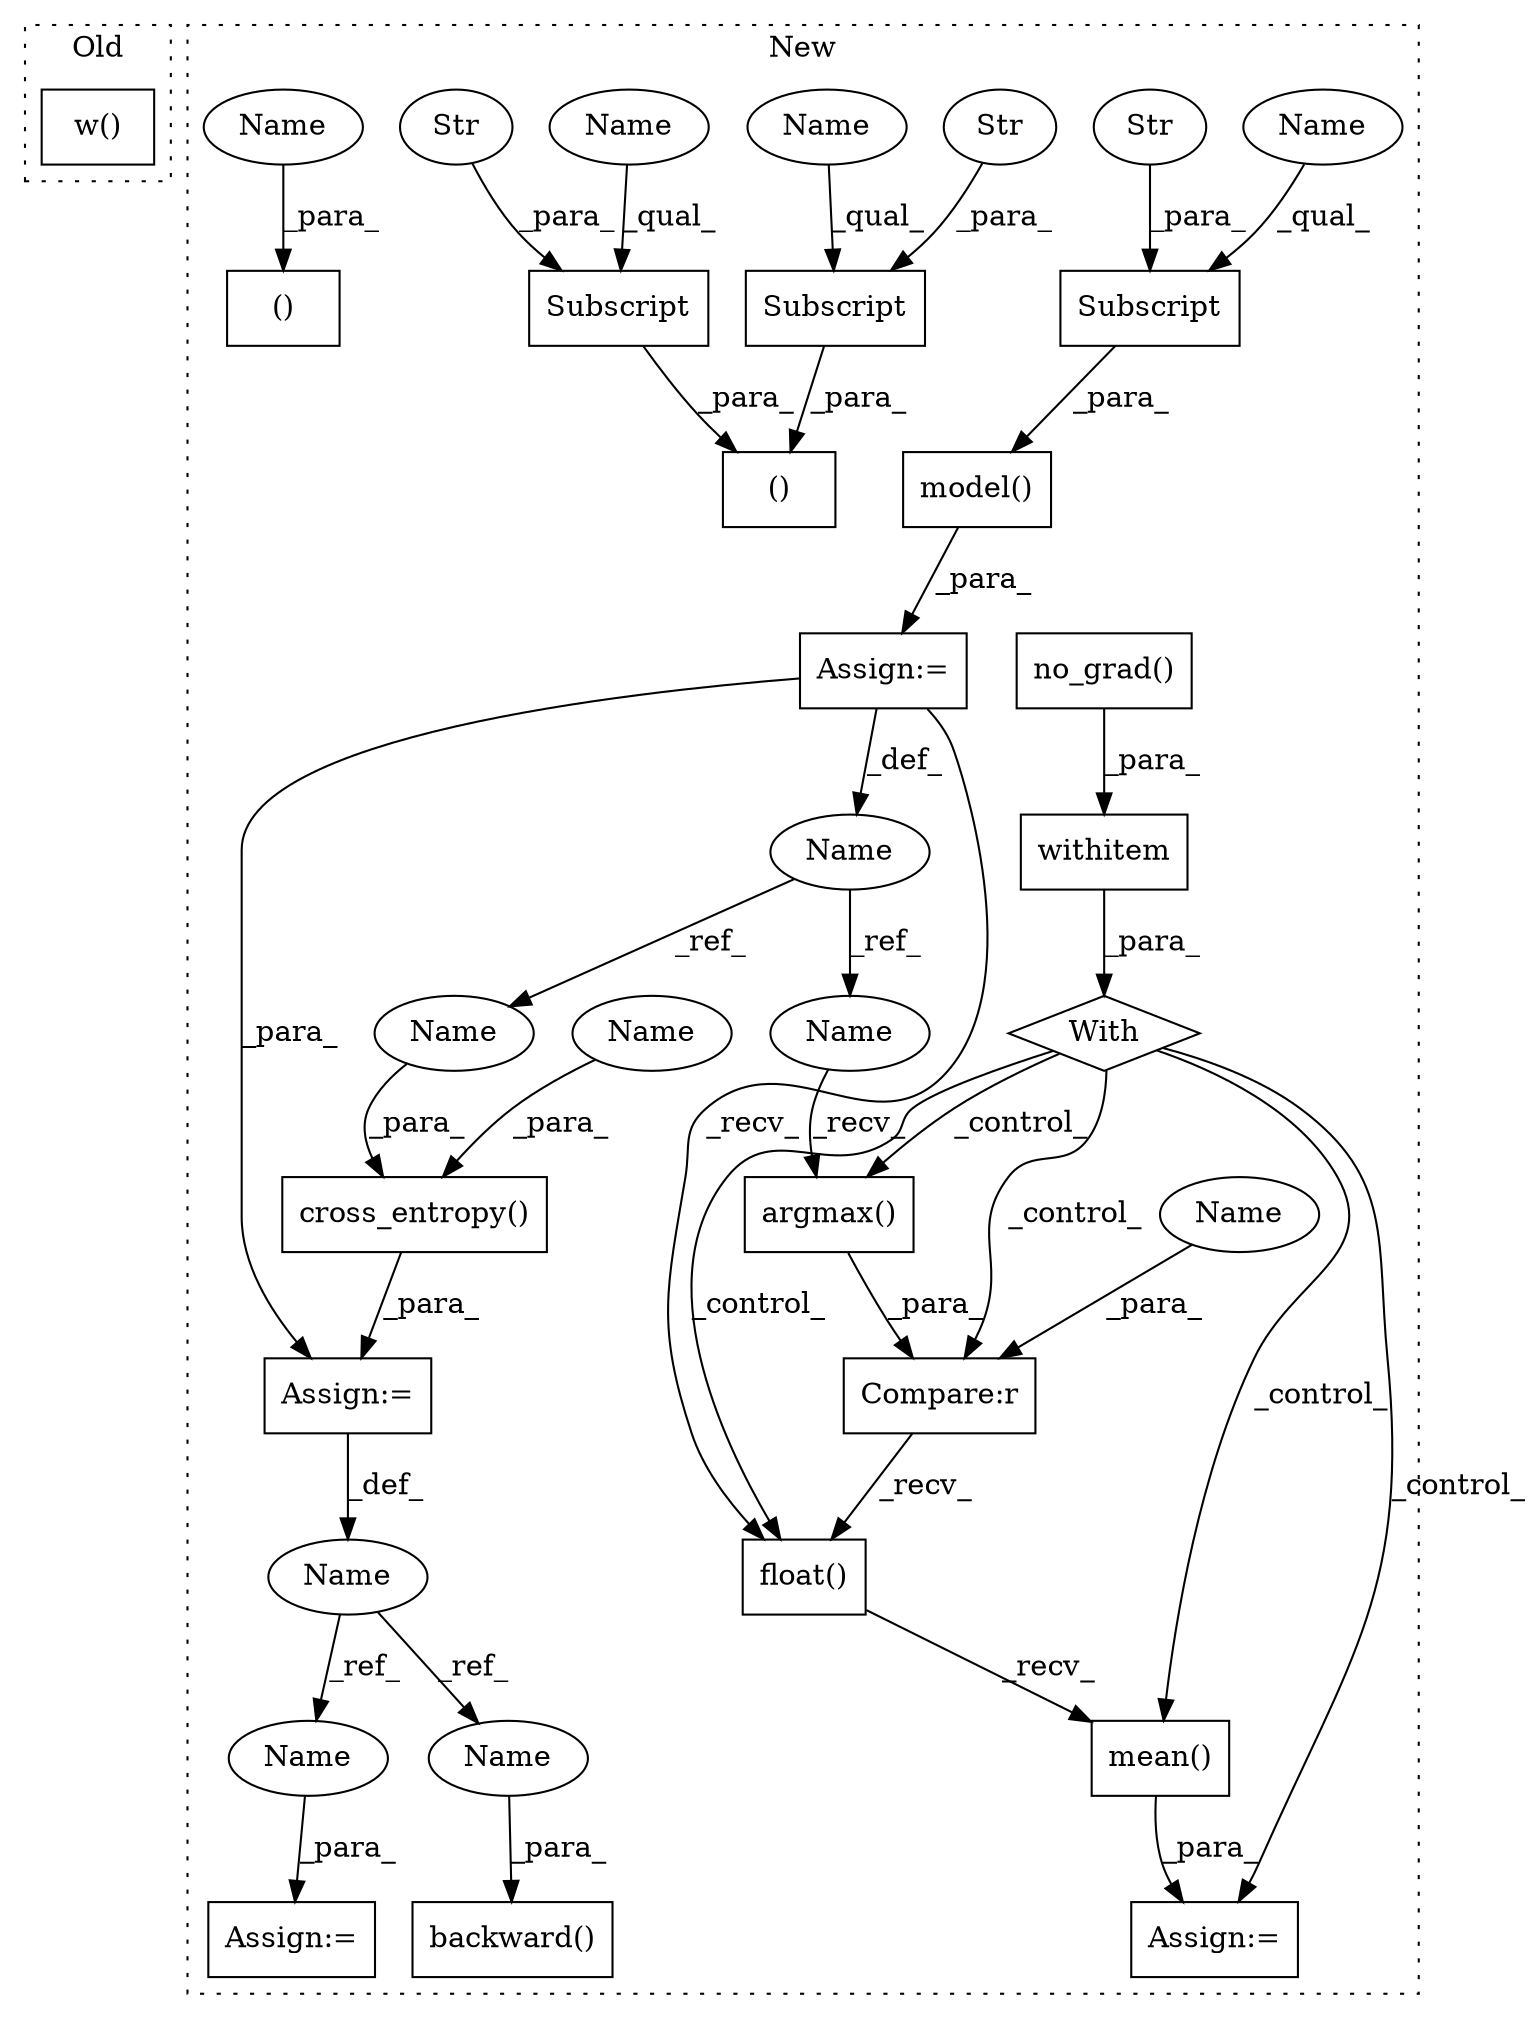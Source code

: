 digraph G {
subgraph cluster0 {
1 [label="w()" a="75" s="626,644" l="9,1" shape="box"];
label = "Old";
style="dotted";
}
subgraph cluster1 {
2 [label="()" a="54" s="1645" l="13" shape="box"];
3 [label="Subscript" a="63" s="1634,0" l="11,0" shape="box"];
4 [label="Subscript" a="63" s="1687,0" l="11,0" shape="box"];
5 [label="Str" a="66" s="1693" l="4" shape="ellipse"];
6 [label="Subscript" a="63" s="1647,0" l="11,0" shape="box"];
7 [label="Str" a="66" s="1640" l="4" shape="ellipse"];
8 [label="Str" a="66" s="1653" l="4" shape="ellipse"];
9 [label="model()" a="75" s="1676,1698" l="11,1" shape="box"];
10 [label="Compare:r" a="40" s="1893" l="29" shape="box"];
11 [label="withitem" a="49" s="1849" l="5" shape="box"];
12 [label="backward()" a="75" s="1778,1807" l="25,1" shape="box"];
13 [label="Name" a="87" s="1708" l="4" shape="ellipse"];
14 [label="Assign:=" a="68" s="1962" l="3" shape="box"];
15 [label="cross_entropy()" a="75" s="1715,1741" l="16,1" shape="box"];
16 [label="Name" a="87" s="1667" l="6" shape="ellipse"];
17 [label="argmax()" a="75" s="1894" l="21" shape="box"];
18 [label="With" a="39" s="1844,1854" l="5,24" shape="diamond"];
19 [label="()" a="54" s="1627" l="4" shape="box"];
20 [label="mean()" a="75" s="1893" l="44" shape="box"];
21 [label="float()" a="75" s="1893" l="37" shape="box"];
22 [label="no_grad()" a="75" s="1849" l="15" shape="box"];
23 [label="Assign:=" a="68" s="1712" l="3" shape="box"];
24 [label="Assign:=" a="68" s="1890" l="3" shape="box"];
25 [label="Assign:=" a="68" s="1673" l="3" shape="box"];
26 [label="Name" a="87" s="1894" l="6" shape="ellipse"];
27 [label="Name" a="87" s="1731" l="6" shape="ellipse"];
28 [label="Name" a="87" s="1634" l="5" shape="ellipse"];
29 [label="Name" a="87" s="1687" l="5" shape="ellipse"];
30 [label="Name" a="87" s="1647" l="5" shape="ellipse"];
31 [label="Name" a="87" s="1965" l="4" shape="ellipse"];
32 [label="Name" a="87" s="1803" l="4" shape="ellipse"];
33 [label="Name" a="87" s="1739" l="2" shape="ellipse"];
34 [label="Name" a="87" s="1629" l="2" shape="ellipse"];
35 [label="Name" a="87" s="1919" l="2" shape="ellipse"];
label = "New";
style="dotted";
}
3 -> 2 [label="_para_"];
4 -> 9 [label="_para_"];
5 -> 4 [label="_para_"];
6 -> 2 [label="_para_"];
7 -> 3 [label="_para_"];
8 -> 6 [label="_para_"];
9 -> 25 [label="_para_"];
10 -> 21 [label="_recv_"];
11 -> 18 [label="_para_"];
13 -> 32 [label="_ref_"];
13 -> 31 [label="_ref_"];
15 -> 23 [label="_para_"];
16 -> 26 [label="_ref_"];
16 -> 27 [label="_ref_"];
17 -> 10 [label="_para_"];
18 -> 17 [label="_control_"];
18 -> 21 [label="_control_"];
18 -> 10 [label="_control_"];
18 -> 20 [label="_control_"];
18 -> 24 [label="_control_"];
20 -> 24 [label="_para_"];
21 -> 20 [label="_recv_"];
22 -> 11 [label="_para_"];
23 -> 13 [label="_def_"];
25 -> 23 [label="_para_"];
25 -> 21 [label="_recv_"];
25 -> 16 [label="_def_"];
26 -> 17 [label="_recv_"];
27 -> 15 [label="_para_"];
28 -> 3 [label="_qual_"];
29 -> 4 [label="_qual_"];
30 -> 6 [label="_qual_"];
31 -> 14 [label="_para_"];
32 -> 12 [label="_para_"];
33 -> 15 [label="_para_"];
34 -> 19 [label="_para_"];
35 -> 10 [label="_para_"];
}